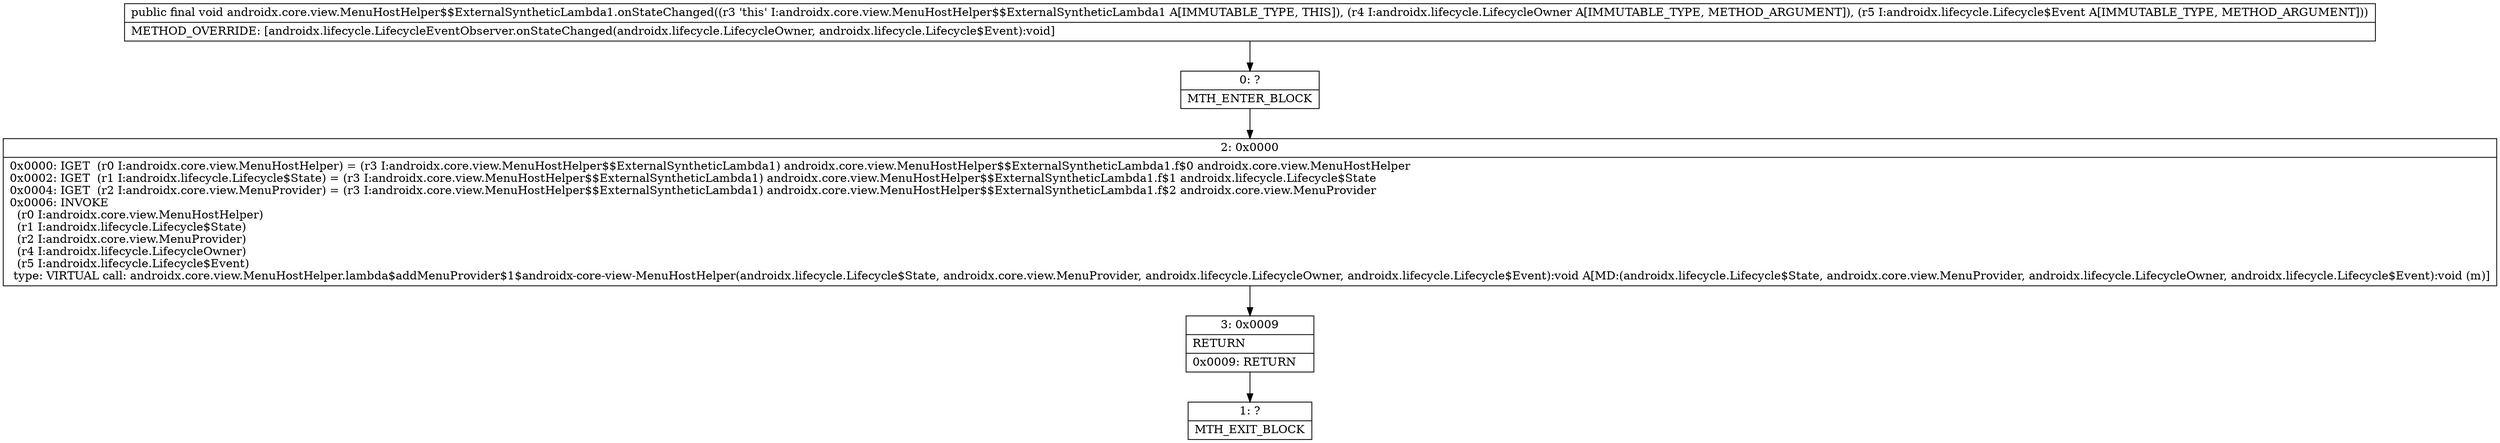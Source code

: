 digraph "CFG forandroidx.core.view.MenuHostHelper$$ExternalSyntheticLambda1.onStateChanged(Landroidx\/lifecycle\/LifecycleOwner;Landroidx\/lifecycle\/Lifecycle$Event;)V" {
Node_0 [shape=record,label="{0\:\ ?|MTH_ENTER_BLOCK\l}"];
Node_2 [shape=record,label="{2\:\ 0x0000|0x0000: IGET  (r0 I:androidx.core.view.MenuHostHelper) = (r3 I:androidx.core.view.MenuHostHelper$$ExternalSyntheticLambda1) androidx.core.view.MenuHostHelper$$ExternalSyntheticLambda1.f$0 androidx.core.view.MenuHostHelper \l0x0002: IGET  (r1 I:androidx.lifecycle.Lifecycle$State) = (r3 I:androidx.core.view.MenuHostHelper$$ExternalSyntheticLambda1) androidx.core.view.MenuHostHelper$$ExternalSyntheticLambda1.f$1 androidx.lifecycle.Lifecycle$State \l0x0004: IGET  (r2 I:androidx.core.view.MenuProvider) = (r3 I:androidx.core.view.MenuHostHelper$$ExternalSyntheticLambda1) androidx.core.view.MenuHostHelper$$ExternalSyntheticLambda1.f$2 androidx.core.view.MenuProvider \l0x0006: INVOKE  \l  (r0 I:androidx.core.view.MenuHostHelper)\l  (r1 I:androidx.lifecycle.Lifecycle$State)\l  (r2 I:androidx.core.view.MenuProvider)\l  (r4 I:androidx.lifecycle.LifecycleOwner)\l  (r5 I:androidx.lifecycle.Lifecycle$Event)\l type: VIRTUAL call: androidx.core.view.MenuHostHelper.lambda$addMenuProvider$1$androidx\-core\-view\-MenuHostHelper(androidx.lifecycle.Lifecycle$State, androidx.core.view.MenuProvider, androidx.lifecycle.LifecycleOwner, androidx.lifecycle.Lifecycle$Event):void A[MD:(androidx.lifecycle.Lifecycle$State, androidx.core.view.MenuProvider, androidx.lifecycle.LifecycleOwner, androidx.lifecycle.Lifecycle$Event):void (m)]\l}"];
Node_3 [shape=record,label="{3\:\ 0x0009|RETURN\l|0x0009: RETURN   \l}"];
Node_1 [shape=record,label="{1\:\ ?|MTH_EXIT_BLOCK\l}"];
MethodNode[shape=record,label="{public final void androidx.core.view.MenuHostHelper$$ExternalSyntheticLambda1.onStateChanged((r3 'this' I:androidx.core.view.MenuHostHelper$$ExternalSyntheticLambda1 A[IMMUTABLE_TYPE, THIS]), (r4 I:androidx.lifecycle.LifecycleOwner A[IMMUTABLE_TYPE, METHOD_ARGUMENT]), (r5 I:androidx.lifecycle.Lifecycle$Event A[IMMUTABLE_TYPE, METHOD_ARGUMENT]))  | METHOD_OVERRIDE: [androidx.lifecycle.LifecycleEventObserver.onStateChanged(androidx.lifecycle.LifecycleOwner, androidx.lifecycle.Lifecycle$Event):void]\l}"];
MethodNode -> Node_0;Node_0 -> Node_2;
Node_2 -> Node_3;
Node_3 -> Node_1;
}

